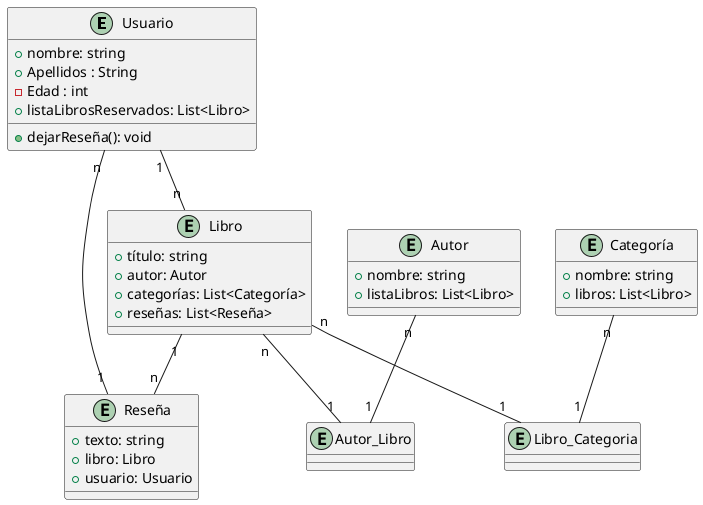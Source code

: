 @startuml

entity Usuario {
    + nombre: string
    + Apellidos : String 
    - Edad : int
    + listaLibrosReservados: List<Libro>
    + dejarReseña(): void
}

entity Libro {
    + título: string
    + autor: Autor
    + categorías: List<Categoría>
    + reseñas: List<Reseña>
}

entity Reseña {
    + texto: string
    + libro: Libro
    + usuario: Usuario
}

entity Autor {
    + nombre: string
    + listaLibros: List<Libro>
}

entity Categoría {
    + nombre: string
    + libros: List<Libro>
}

entity Autor_Libro{

}

entity Libro_Categoria{

}

Autor "n" -- "1" Autor_Libro
Libro "n" -- "1" Autor_Libro
Usuario "n" -- "1"Reseña
Categoría "n" -- "1" Libro_Categoria
Libro "n" -- "1" Libro_Categoria
Usuario "1" -- "n" Libro 
Libro "1" -- "n" Reseña 


@enduml
